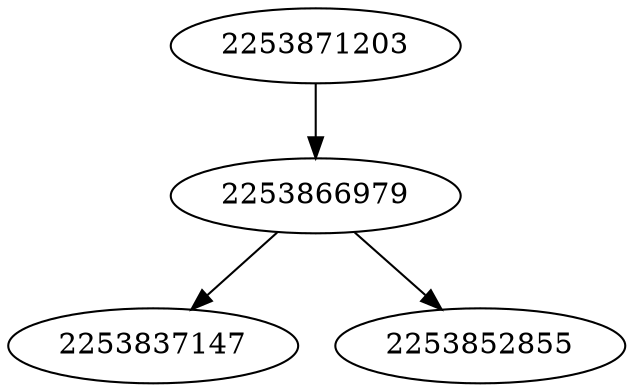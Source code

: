 strict digraph  {
2253837147;
2253866979;
2253871203;
2253852855;
2253866979 -> 2253837147;
2253866979 -> 2253852855;
2253871203 -> 2253866979;
}
